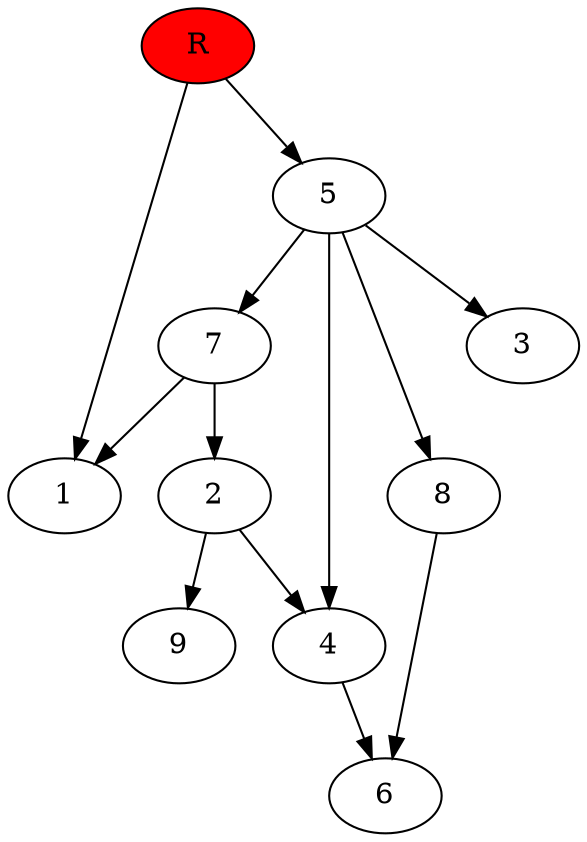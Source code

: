 digraph prb37575 {
	1
	2
	3
	4
	5
	6
	7
	8
	R [fillcolor="#ff0000" style=filled]
	2 -> 4
	2 -> 9
	4 -> 6
	5 -> 3
	5 -> 4
	5 -> 7
	5 -> 8
	7 -> 1
	7 -> 2
	8 -> 6
	R -> 1
	R -> 5
}
